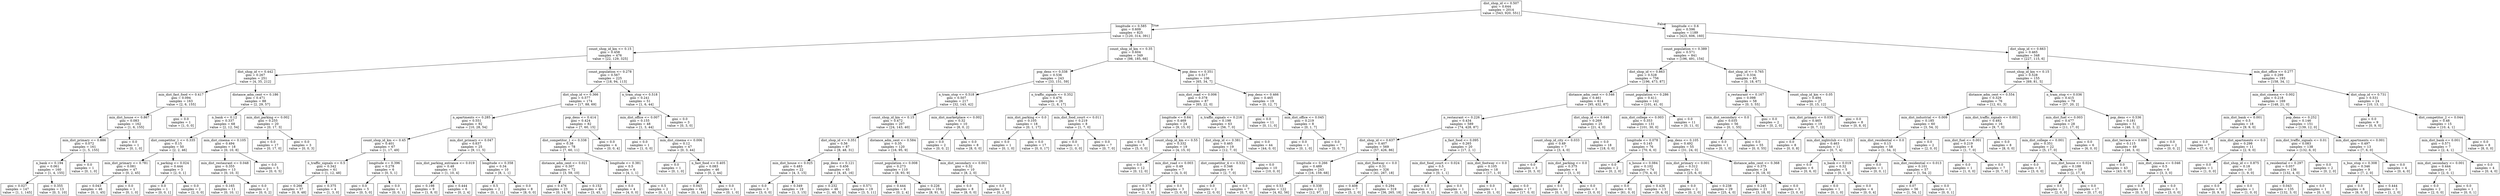 digraph Tree {
node [shape=box] ;
0 [label="dist_shop_id <= 0.507\ngini = 0.644\nsamples = 2014\nvalue = [543, 920, 551]"] ;
1 [label="longitude <= 0.585\ngini = 0.609\nsamples = 825\nvalue = [120, 314, 391]"] ;
0 -> 1 [labeldistance=2.5, labelangle=45, headlabel="True"] ;
2 [label="count_shop_id_km <= 0.15\ngini = 0.458\nsamples = 476\nvalue = [22, 129, 325]"] ;
1 -> 2 ;
3 [label="dist_shop_id <= 0.442\ngini = 0.267\nsamples = 251\nvalue = [4, 35, 212]"] ;
2 -> 3 ;
4 [label="min_dist_fast_food <= 0.417\ngini = 0.094\nsamples = 163\nvalue = [2, 6, 155]"] ;
3 -> 4 ;
5 [label="min_dist_house <= 0.867\ngini = 0.083\nsamples = 162\nvalue = [1, 6, 155]"] ;
4 -> 5 ;
6 [label="min_dist_primary <= 0.886\ngini = 0.072\nsamples = 161\nvalue = [1, 5, 155]"] ;
5 -> 6 ;
7 [label="n_bank <= 0.194\ngini = 0.061\nsamples = 160\nvalue = [1, 4, 155]"] ;
6 -> 7 ;
8 [label="gini = 0.027\nsamples = 147\nvalue = [1, 1, 145]"] ;
7 -> 8 ;
9 [label="gini = 0.355\nsamples = 13\nvalue = [0, 3, 10]"] ;
7 -> 9 ;
10 [label="gini = 0.0\nsamples = 1\nvalue = [0, 1, 0]"] ;
6 -> 10 ;
11 [label="gini = 0.0\nsamples = 1\nvalue = [0, 1, 0]"] ;
5 -> 11 ;
12 [label="gini = 0.0\nsamples = 1\nvalue = [1, 0, 0]"] ;
4 -> 12 ;
13 [label="distance_adm_cent <= 0.186\ngini = 0.471\nsamples = 88\nvalue = [2, 29, 57]"] ;
3 -> 13 ;
14 [label="n_bank <= 0.12\ngini = 0.337\nsamples = 68\nvalue = [2, 12, 54]"] ;
13 -> 14 ;
15 [label="dist_competitor_1 <= 0.335\ngini = 0.15\nsamples = 50\nvalue = [2, 2, 46]"] ;
14 -> 15 ;
16 [label="min_dist_primary <= 0.781\ngini = 0.081\nsamples = 47\nvalue = [0, 2, 45]"] ;
15 -> 16 ;
17 [label="gini = 0.043\nsamples = 46\nvalue = [0, 1, 45]"] ;
16 -> 17 ;
18 [label="gini = 0.0\nsamples = 1\nvalue = [0, 1, 0]"] ;
16 -> 18 ;
19 [label="n_parking <= 0.024\ngini = 0.444\nsamples = 3\nvalue = [2, 0, 1]"] ;
15 -> 19 ;
20 [label="gini = 0.0\nsamples = 1\nvalue = [0, 0, 1]"] ;
19 -> 20 ;
21 [label="gini = 0.0\nsamples = 2\nvalue = [2, 0, 0]"] ;
19 -> 21 ;
22 [label="min_dist_cinema <= 0.105\ngini = 0.494\nsamples = 18\nvalue = [0, 10, 8]"] ;
14 -> 22 ;
23 [label="min_dist_restaurant <= 0.048\ngini = 0.355\nsamples = 13\nvalue = [0, 10, 3]"] ;
22 -> 23 ;
24 [label="gini = 0.165\nsamples = 11\nvalue = [0, 10, 1]"] ;
23 -> 24 ;
25 [label="gini = 0.0\nsamples = 2\nvalue = [0, 0, 2]"] ;
23 -> 25 ;
26 [label="gini = 0.0\nsamples = 5\nvalue = [0, 0, 5]"] ;
22 -> 26 ;
27 [label="min_dist_parking <= 0.002\ngini = 0.255\nsamples = 20\nvalue = [0, 17, 3]"] ;
13 -> 27 ;
28 [label="gini = 0.0\nsamples = 17\nvalue = [0, 17, 0]"] ;
27 -> 28 ;
29 [label="gini = 0.0\nsamples = 3\nvalue = [0, 0, 3]"] ;
27 -> 29 ;
30 [label="count_population <= 0.278\ngini = 0.567\nsamples = 225\nvalue = [18, 94, 113]"] ;
2 -> 30 ;
31 [label="dist_shop_id <= 0.366\ngini = 0.577\nsamples = 174\nvalue = [17, 88, 69]"] ;
30 -> 31 ;
32 [label="n_apartments <= 0.285\ngini = 0.551\nsamples = 92\nvalue = [10, 28, 54]"] ;
31 -> 32 ;
33 [label="count_shop_id_km <= 0.45\ngini = 0.401\nsamples = 67\nvalue = [1, 17, 49]"] ;
32 -> 33 ;
34 [label="n_traffic_signals <= 0.5\ngini = 0.342\nsamples = 61\nvalue = [1, 12, 48]"] ;
33 -> 34 ;
35 [label="gini = 0.266\nsamples = 57\nvalue = [0, 9, 48]"] ;
34 -> 35 ;
36 [label="gini = 0.375\nsamples = 4\nvalue = [1, 3, 0]"] ;
34 -> 36 ;
37 [label="longitude <= 0.396\ngini = 0.278\nsamples = 6\nvalue = [0, 5, 1]"] ;
33 -> 37 ;
38 [label="gini = 0.0\nsamples = 5\nvalue = [0, 5, 0]"] ;
37 -> 38 ;
39 [label="gini = 0.0\nsamples = 1\nvalue = [0, 0, 1]"] ;
37 -> 39 ;
40 [label="min_dist_primary <= 0.047\ngini = 0.637\nsamples = 25\nvalue = [9, 11, 5]"] ;
32 -> 40 ;
41 [label="min_dist_parking_entrance <= 0.019\ngini = 0.48\nsamples = 15\nvalue = [1, 10, 4]"] ;
40 -> 41 ;
42 [label="gini = 0.198\nsamples = 9\nvalue = [1, 8, 0]"] ;
41 -> 42 ;
43 [label="gini = 0.444\nsamples = 6\nvalue = [0, 2, 4]"] ;
41 -> 43 ;
44 [label="longitude <= 0.358\ngini = 0.34\nsamples = 10\nvalue = [8, 1, 1]"] ;
40 -> 44 ;
45 [label="gini = 0.5\nsamples = 2\nvalue = [0, 1, 1]"] ;
44 -> 45 ;
46 [label="gini = 0.0\nsamples = 8\nvalue = [8, 0, 0]"] ;
44 -> 46 ;
47 [label="pop_dens <= 0.414\ngini = 0.424\nsamples = 82\nvalue = [7, 60, 15]"] ;
31 -> 47 ;
48 [label="dist_competitor_1 <= 0.338\ngini = 0.38\nsamples = 78\nvalue = [7, 60, 11]"] ;
47 -> 48 ;
49 [label="distance_adm_cent <= 0.021\ngini = 0.307\nsamples = 72\nvalue = [3, 59, 10]"] ;
48 -> 49 ;
50 [label="gini = 0.476\nsamples = 23\nvalue = [0, 14, 9]"] ;
49 -> 50 ;
51 [label="gini = 0.152\nsamples = 49\nvalue = [3, 45, 1]"] ;
49 -> 51 ;
52 [label="longitude <= 0.381\ngini = 0.5\nsamples = 6\nvalue = [4, 1, 1]"] ;
48 -> 52 ;
53 [label="gini = 0.0\nsamples = 4\nvalue = [4, 0, 0]"] ;
52 -> 53 ;
54 [label="gini = 0.5\nsamples = 2\nvalue = [0, 1, 1]"] ;
52 -> 54 ;
55 [label="gini = 0.0\nsamples = 4\nvalue = [0, 0, 4]"] ;
47 -> 55 ;
56 [label="n_tram_stop <= 0.518\ngini = 0.241\nsamples = 51\nvalue = [1, 6, 44]"] ;
30 -> 56 ;
57 [label="min_dist_office <= 0.007\ngini = 0.155\nsamples = 48\nvalue = [1, 3, 44]"] ;
56 -> 57 ;
58 [label="gini = 0.0\nsamples = 1\nvalue = [1, 0, 0]"] ;
57 -> 58 ;
59 [label="min_dist_cinema <= 0.006\ngini = 0.12\nsamples = 47\nvalue = [0, 3, 44]"] ;
57 -> 59 ;
60 [label="gini = 0.0\nsamples = 1\nvalue = [0, 1, 0]"] ;
59 -> 60 ;
61 [label="n_fast_food <= 0.405\ngini = 0.083\nsamples = 46\nvalue = [0, 2, 44]"] ;
59 -> 61 ;
62 [label="gini = 0.043\nsamples = 45\nvalue = [0, 1, 44]"] ;
61 -> 62 ;
63 [label="gini = 0.0\nsamples = 1\nvalue = [0, 1, 0]"] ;
61 -> 63 ;
64 [label="gini = 0.0\nsamples = 3\nvalue = [0, 3, 0]"] ;
56 -> 64 ;
65 [label="count_shop_id_km <= 0.35\ngini = 0.604\nsamples = 349\nvalue = [98, 185, 66]"] ;
1 -> 65 ;
66 [label="pop_dens <= 0.338\ngini = 0.536\nsamples = 243\nvalue = [33, 151, 59]"] ;
65 -> 66 ;
67 [label="n_tram_stop <= 0.518\ngini = 0.507\nsamples = 217\nvalue = [32, 143, 42]"] ;
66 -> 67 ;
68 [label="count_shop_id_km <= 0.15\ngini = 0.472\nsamples = 207\nvalue = [24, 143, 40]"] ;
67 -> 68 ;
69 [label="dist_shop_id <= 0.351\ngini = 0.56\nsamples = 87\nvalue = [8, 48, 31]"] ;
68 -> 69 ;
70 [label="min_dist_house <= 0.025\ngini = 0.483\nsamples = 22\nvalue = [4, 3, 15]"] ;
69 -> 70 ;
71 [label="gini = 0.0\nsamples = 3\nvalue = [3, 0, 0]"] ;
70 -> 71 ;
72 [label="gini = 0.349\nsamples = 19\nvalue = [1, 3, 15]"] ;
70 -> 72 ;
73 [label="pop_dens <= 0.121\ngini = 0.456\nsamples = 65\nvalue = [4, 45, 16]"] ;
69 -> 73 ;
74 [label="gini = 0.232\nsamples = 46\nvalue = [1, 40, 5]"] ;
73 -> 74 ;
75 [label="gini = 0.571\nsamples = 19\nvalue = [3, 5, 11]"] ;
73 -> 75 ;
76 [label="distance_adm_cent <= 0.584\ngini = 0.35\nsamples = 120\nvalue = [16, 95, 9]"] ;
68 -> 76 ;
77 [label="count_population <= 0.008\ngini = 0.273\nsamples = 110\nvalue = [8, 93, 9]"] ;
76 -> 77 ;
78 [label="gini = 0.444\nsamples = 6\nvalue = [0, 2, 4]"] ;
77 -> 78 ;
79 [label="gini = 0.226\nsamples = 104\nvalue = [8, 91, 5]"] ;
77 -> 79 ;
80 [label="min_dist_secondary <= 0.001\ngini = 0.32\nsamples = 10\nvalue = [8, 2, 0]"] ;
76 -> 80 ;
81 [label="gini = 0.0\nsamples = 8\nvalue = [8, 0, 0]"] ;
80 -> 81 ;
82 [label="gini = 0.0\nsamples = 2\nvalue = [0, 2, 0]"] ;
80 -> 82 ;
83 [label="min_dist_marketplace <= 0.002\ngini = 0.32\nsamples = 10\nvalue = [8, 0, 2]"] ;
67 -> 83 ;
84 [label="gini = 0.0\nsamples = 2\nvalue = [0, 0, 2]"] ;
83 -> 84 ;
85 [label="gini = 0.0\nsamples = 8\nvalue = [8, 0, 0]"] ;
83 -> 85 ;
86 [label="n_traffic_signals <= 0.352\ngini = 0.476\nsamples = 26\nvalue = [1, 8, 17]"] ;
66 -> 86 ;
87 [label="min_dist_parking <= 0.0\ngini = 0.105\nsamples = 18\nvalue = [0, 1, 17]"] ;
86 -> 87 ;
88 [label="gini = 0.0\nsamples = 1\nvalue = [0, 1, 0]"] ;
87 -> 88 ;
89 [label="gini = 0.0\nsamples = 17\nvalue = [0, 0, 17]"] ;
87 -> 89 ;
90 [label="min_dist_food_court <= 0.011\ngini = 0.219\nsamples = 8\nvalue = [1, 7, 0]"] ;
86 -> 90 ;
91 [label="gini = 0.0\nsamples = 1\nvalue = [1, 0, 0]"] ;
90 -> 91 ;
92 [label="gini = 0.0\nsamples = 7\nvalue = [0, 7, 0]"] ;
90 -> 92 ;
93 [label="pop_dens <= 0.351\ngini = 0.517\nsamples = 106\nvalue = [65, 34, 7]"] ;
65 -> 93 ;
94 [label="min_dist_road <= 0.006\ngini = 0.378\nsamples = 87\nvalue = [65, 22, 0]"] ;
93 -> 94 ;
95 [label="longitude <= 0.64\ngini = 0.469\nsamples = 24\nvalue = [9, 15, 0]"] ;
94 -> 95 ;
96 [label="gini = 0.0\nsamples = 5\nvalue = [5, 0, 0]"] ;
95 -> 96 ;
97 [label="count_shop_id_km <= 0.55\ngini = 0.332\nsamples = 19\nvalue = [4, 15, 0]"] ;
95 -> 97 ;
98 [label="gini = 0.0\nsamples = 12\nvalue = [0, 12, 0]"] ;
97 -> 98 ;
99 [label="min_dist_road <= 0.003\ngini = 0.49\nsamples = 7\nvalue = [4, 3, 0]"] ;
97 -> 99 ;
100 [label="gini = 0.375\nsamples = 4\nvalue = [1, 3, 0]"] ;
99 -> 100 ;
101 [label="gini = 0.0\nsamples = 3\nvalue = [3, 0, 0]"] ;
99 -> 101 ;
102 [label="n_traffic_signals <= 0.216\ngini = 0.198\nsamples = 63\nvalue = [56, 7, 0]"] ;
94 -> 102 ;
103 [label="dist_shop_id <= 0.381\ngini = 0.465\nsamples = 19\nvalue = [12, 7, 0]"] ;
102 -> 103 ;
104 [label="dist_competitor_4 <= 0.532\ngini = 0.346\nsamples = 9\nvalue = [2, 7, 0]"] ;
103 -> 104 ;
105 [label="gini = 0.0\nsamples = 2\nvalue = [2, 0, 0]"] ;
104 -> 105 ;
106 [label="gini = 0.0\nsamples = 7\nvalue = [0, 7, 0]"] ;
104 -> 106 ;
107 [label="gini = 0.0\nsamples = 10\nvalue = [10, 0, 0]"] ;
103 -> 107 ;
108 [label="gini = 0.0\nsamples = 44\nvalue = [44, 0, 0]"] ;
102 -> 108 ;
109 [label="pop_dens <= 0.466\ngini = 0.465\nsamples = 19\nvalue = [0, 12, 7]"] ;
93 -> 109 ;
110 [label="gini = 0.0\nsamples = 11\nvalue = [0, 11, 0]"] ;
109 -> 110 ;
111 [label="min_dist_office <= 0.045\ngini = 0.219\nsamples = 8\nvalue = [0, 1, 7]"] ;
109 -> 111 ;
112 [label="gini = 0.0\nsamples = 1\nvalue = [0, 1, 0]"] ;
111 -> 112 ;
113 [label="gini = 0.0\nsamples = 7\nvalue = [0, 0, 7]"] ;
111 -> 113 ;
114 [label="longitude <= 0.6\ngini = 0.596\nsamples = 1189\nvalue = [423, 606, 160]"] ;
0 -> 114 [labeldistance=2.5, labelangle=-45, headlabel="False"] ;
115 [label="count_population <= 0.389\ngini = 0.571\nsamples = 841\nvalue = [196, 491, 154]"] ;
114 -> 115 ;
116 [label="dist_shop_id <= 0.863\ngini = 0.528\nsamples = 756\nvalue = [196, 473, 87]"] ;
115 -> 116 ;
117 [label="distance_adm_cent <= 0.546\ngini = 0.461\nsamples = 614\nvalue = [95, 432, 87]"] ;
116 -> 117 ;
118 [label="n_restaurant <= 0.226\ngini = 0.434\nsamples = 589\nvalue = [74, 428, 87]"] ;
117 -> 118 ;
119 [label="dist_shop_id <= 0.637\ngini = 0.407\nsamples = 569\nvalue = [57, 426, 86]"] ;
118 -> 119 ;
120 [label="longitude <= 0.266\ngini = 0.489\nsamples = 243\nvalue = [16, 159, 68]"] ;
119 -> 120 ;
121 [label="gini = 0.53\nsamples = 122\nvalue = [4, 62, 56]"] ;
120 -> 121 ;
122 [label="gini = 0.338\nsamples = 121\nvalue = [12, 97, 12]"] ;
120 -> 122 ;
123 [label="min_dist_footway <= 0.0\ngini = 0.31\nsamples = 326\nvalue = [41, 267, 18]"] ;
119 -> 123 ;
124 [label="gini = 0.408\nsamples = 7\nvalue = [5, 2, 0]"] ;
123 -> 124 ;
125 [label="gini = 0.294\nsamples = 319\nvalue = [36, 265, 18]"] ;
123 -> 125 ;
126 [label="n_fast_food <= 0.095\ngini = 0.265\nsamples = 20\nvalue = [17, 2, 1]"] ;
118 -> 126 ;
127 [label="min_dist_food_court <= 0.024\ngini = 0.5\nsamples = 2\nvalue = [0, 1, 1]"] ;
126 -> 127 ;
128 [label="gini = 0.0\nsamples = 1\nvalue = [0, 0, 1]"] ;
127 -> 128 ;
129 [label="gini = 0.0\nsamples = 1\nvalue = [0, 1, 0]"] ;
127 -> 129 ;
130 [label="min_dist_footway <= 0.0\ngini = 0.105\nsamples = 18\nvalue = [17, 1, 0]"] ;
126 -> 130 ;
131 [label="gini = 0.0\nsamples = 1\nvalue = [0, 1, 0]"] ;
130 -> 131 ;
132 [label="gini = 0.0\nsamples = 17\nvalue = [17, 0, 0]"] ;
130 -> 132 ;
133 [label="dist_shop_id <= 0.646\ngini = 0.269\nsamples = 25\nvalue = [21, 4, 0]"] ;
117 -> 133 ;
134 [label="count_shop_id_city <= 0.033\ngini = 0.49\nsamples = 7\nvalue = [3, 4, 0]"] ;
133 -> 134 ;
135 [label="gini = 0.0\nsamples = 3\nvalue = [0, 3, 0]"] ;
134 -> 135 ;
136 [label="min_dist_parking <= 0.0\ngini = 0.375\nsamples = 4\nvalue = [3, 1, 0]"] ;
134 -> 136 ;
137 [label="gini = 0.0\nsamples = 1\nvalue = [0, 1, 0]"] ;
136 -> 137 ;
138 [label="gini = 0.0\nsamples = 3\nvalue = [3, 0, 0]"] ;
136 -> 138 ;
139 [label="gini = 0.0\nsamples = 18\nvalue = [18, 0, 0]"] ;
133 -> 139 ;
140 [label="count_population <= 0.286\ngini = 0.411\nsamples = 142\nvalue = [101, 41, 0]"] ;
116 -> 140 ;
141 [label="min_dist_college <= 0.003\ngini = 0.353\nsamples = 131\nvalue = [101, 30, 0]"] ;
140 -> 141 ;
142 [label="longitude <= 0.078\ngini = 0.145\nsamples = 76\nvalue = [70, 6, 0]"] ;
141 -> 142 ;
143 [label="gini = 0.0\nsamples = 2\nvalue = [0, 2, 0]"] ;
142 -> 143 ;
144 [label="n_house <= 0.084\ngini = 0.102\nsamples = 74\nvalue = [70, 4, 0]"] ;
142 -> 144 ;
145 [label="gini = 0.0\nsamples = 61\nvalue = [61, 0, 0]"] ;
144 -> 145 ;
146 [label="gini = 0.426\nsamples = 13\nvalue = [9, 4, 0]"] ;
144 -> 146 ;
147 [label="pop_dens <= 0.105\ngini = 0.492\nsamples = 55\nvalue = [31, 24, 0]"] ;
141 -> 147 ;
148 [label="min_dist_primary <= 0.001\ngini = 0.312\nsamples = 31\nvalue = [25, 6, 0]"] ;
147 -> 148 ;
149 [label="gini = 0.0\nsamples = 2\nvalue = [0, 2, 0]"] ;
148 -> 149 ;
150 [label="gini = 0.238\nsamples = 29\nvalue = [25, 4, 0]"] ;
148 -> 150 ;
151 [label="distance_adm_cent <= 0.368\ngini = 0.375\nsamples = 24\nvalue = [6, 18, 0]"] ;
147 -> 151 ;
152 [label="gini = 0.245\nsamples = 21\nvalue = [3, 18, 0]"] ;
151 -> 152 ;
153 [label="gini = 0.0\nsamples = 3\nvalue = [3, 0, 0]"] ;
151 -> 153 ;
154 [label="gini = 0.0\nsamples = 11\nvalue = [0, 11, 0]"] ;
140 -> 154 ;
155 [label="dist_shop_id <= 0.765\ngini = 0.334\nsamples = 85\nvalue = [0, 18, 67]"] ;
115 -> 155 ;
156 [label="n_restaurant <= 0.167\ngini = 0.098\nsamples = 58\nvalue = [0, 3, 55]"] ;
155 -> 156 ;
157 [label="min_dist_secondary <= 0.0\ngini = 0.035\nsamples = 56\nvalue = [0, 1, 55]"] ;
156 -> 157 ;
158 [label="gini = 0.0\nsamples = 1\nvalue = [0, 1, 0]"] ;
157 -> 158 ;
159 [label="gini = 0.0\nsamples = 55\nvalue = [0, 0, 55]"] ;
157 -> 159 ;
160 [label="gini = 0.0\nsamples = 2\nvalue = [0, 2, 0]"] ;
156 -> 160 ;
161 [label="count_shop_id_km <= 0.05\ngini = 0.494\nsamples = 27\nvalue = [0, 15, 12]"] ;
155 -> 161 ;
162 [label="min_dist_primary <= 0.035\ngini = 0.465\nsamples = 19\nvalue = [0, 7, 12]"] ;
161 -> 162 ;
163 [label="gini = 0.0\nsamples = 8\nvalue = [0, 0, 8]"] ;
162 -> 163 ;
164 [label="min_dist_nightclub <= 0.233\ngini = 0.463\nsamples = 11\nvalue = [0, 7, 4]"] ;
162 -> 164 ;
165 [label="gini = 0.0\nsamples = 6\nvalue = [0, 6, 0]"] ;
164 -> 165 ;
166 [label="n_bank <= 0.019\ngini = 0.32\nsamples = 5\nvalue = [0, 1, 4]"] ;
164 -> 166 ;
167 [label="gini = 0.0\nsamples = 1\nvalue = [0, 1, 0]"] ;
166 -> 167 ;
168 [label="gini = 0.0\nsamples = 4\nvalue = [0, 0, 4]"] ;
166 -> 168 ;
169 [label="gini = 0.0\nsamples = 8\nvalue = [0, 8, 0]"] ;
161 -> 169 ;
170 [label="dist_shop_id <= 0.663\ngini = 0.465\nsamples = 348\nvalue = [227, 115, 6]"] ;
114 -> 170 ;
171 [label="count_shop_id_km <= 0.15\ngini = 0.528\nsamples = 155\nvalue = [69, 81, 5]"] ;
170 -> 171 ;
172 [label="distance_adm_cent <= 0.554\ngini = 0.329\nsamples = 76\nvalue = [12, 61, 3]"] ;
171 -> 172 ;
173 [label="min_dist_industrial <= 0.009\ngini = 0.185\nsamples = 60\nvalue = [3, 54, 3]"] ;
172 -> 173 ;
174 [label="min_dist_residential <= 0.0\ngini = 0.13\nsamples = 58\nvalue = [1, 54, 3]"] ;
173 -> 174 ;
175 [label="gini = 0.0\nsamples = 1\nvalue = [0, 0, 1]"] ;
174 -> 175 ;
176 [label="min_dist_residential <= 0.013\ngini = 0.101\nsamples = 57\nvalue = [1, 54, 2]"] ;
174 -> 176 ;
177 [label="gini = 0.07\nsamples = 56\nvalue = [1, 54, 1]"] ;
176 -> 177 ;
178 [label="gini = 0.0\nsamples = 1\nvalue = [0, 0, 1]"] ;
176 -> 178 ;
179 [label="gini = 0.0\nsamples = 2\nvalue = [2, 0, 0]"] ;
173 -> 179 ;
180 [label="min_dist_traffic_signals <= 0.001\ngini = 0.492\nsamples = 16\nvalue = [9, 7, 0]"] ;
172 -> 180 ;
181 [label="min_dist_fuel <= 0.001\ngini = 0.219\nsamples = 8\nvalue = [1, 7, 0]"] ;
180 -> 181 ;
182 [label="gini = 0.0\nsamples = 1\nvalue = [1, 0, 0]"] ;
181 -> 182 ;
183 [label="gini = 0.0\nsamples = 7\nvalue = [0, 7, 0]"] ;
181 -> 183 ;
184 [label="gini = 0.0\nsamples = 8\nvalue = [8, 0, 0]"] ;
180 -> 184 ;
185 [label="n_tram_stop <= 0.036\ngini = 0.415\nsamples = 79\nvalue = [57, 20, 2]"] ;
171 -> 185 ;
186 [label="min_dist_fuel <= 0.003\ngini = 0.477\nsamples = 28\nvalue = [11, 17, 0]"] ;
185 -> 186 ;
187 [label="min_dist_college <= 0.001\ngini = 0.351\nsamples = 22\nvalue = [5, 17, 0]"] ;
186 -> 187 ;
188 [label="gini = 0.0\nsamples = 3\nvalue = [3, 0, 0]"] ;
187 -> 188 ;
189 [label="min_dist_house <= 0.024\ngini = 0.188\nsamples = 19\nvalue = [2, 17, 0]"] ;
187 -> 189 ;
190 [label="gini = 0.0\nsamples = 2\nvalue = [2, 0, 0]"] ;
189 -> 190 ;
191 [label="gini = 0.0\nsamples = 17\nvalue = [0, 17, 0]"] ;
189 -> 191 ;
192 [label="gini = 0.0\nsamples = 6\nvalue = [6, 0, 0]"] ;
186 -> 192 ;
193 [label="pop_dens <= 0.536\ngini = 0.181\nsamples = 51\nvalue = [46, 3, 2]"] ;
185 -> 193 ;
194 [label="min_dist_terrace <= 0.606\ngini = 0.115\nsamples = 49\nvalue = [46, 3, 0]"] ;
193 -> 194 ;
195 [label="gini = 0.0\nsamples = 43\nvalue = [43, 0, 0]"] ;
194 -> 195 ;
196 [label="min_dist_cinema <= 0.046\ngini = 0.5\nsamples = 6\nvalue = [3, 3, 0]"] ;
194 -> 196 ;
197 [label="gini = 0.0\nsamples = 3\nvalue = [0, 3, 0]"] ;
196 -> 197 ;
198 [label="gini = 0.0\nsamples = 3\nvalue = [3, 0, 0]"] ;
196 -> 198 ;
199 [label="gini = 0.0\nsamples = 2\nvalue = [0, 0, 2]"] ;
193 -> 199 ;
200 [label="min_dist_office <= 0.277\ngini = 0.299\nsamples = 193\nvalue = [158, 34, 1]"] ;
170 -> 200 ;
201 [label="min_dist_cinema <= 0.002\ngini = 0.218\nsamples = 169\nvalue = [148, 21, 0]"] ;
200 -> 201 ;
202 [label="min_dist_bank <= 0.001\ngini = 0.5\nsamples = 18\nvalue = [9, 9, 0]"] ;
201 -> 202 ;
203 [label="gini = 0.0\nsamples = 7\nvalue = [7, 0, 0]"] ;
202 -> 203 ;
204 [label="min_dist_apartments <= 0.0\ngini = 0.298\nsamples = 11\nvalue = [2, 9, 0]"] ;
202 -> 204 ;
205 [label="gini = 0.0\nsamples = 1\nvalue = [1, 0, 0]"] ;
204 -> 205 ;
206 [label="dist_shop_id <= 0.875\ngini = 0.18\nsamples = 10\nvalue = [1, 9, 0]"] ;
204 -> 206 ;
207 [label="gini = 0.0\nsamples = 9\nvalue = [0, 9, 0]"] ;
206 -> 207 ;
208 [label="gini = 0.0\nsamples = 1\nvalue = [1, 0, 0]"] ;
206 -> 208 ;
209 [label="pop_dens <= 0.252\ngini = 0.146\nsamples = 151\nvalue = [139, 12, 0]"] ;
201 -> 209 ;
210 [label="min_dist_traffic_signals <= 0.01\ngini = 0.083\nsamples = 138\nvalue = [132, 6, 0]"] ;
209 -> 210 ;
211 [label="n_residential <= 0.297\ngini = 0.057\nsamples = 136\nvalue = [132, 4, 0]"] ;
210 -> 211 ;
212 [label="gini = 0.043\nsamples = 135\nvalue = [132, 3, 0]"] ;
211 -> 212 ;
213 [label="gini = 0.0\nsamples = 1\nvalue = [0, 1, 0]"] ;
211 -> 213 ;
214 [label="gini = 0.0\nsamples = 2\nvalue = [0, 2, 0]"] ;
210 -> 214 ;
215 [label="min_dist_apartments <= 0.001\ngini = 0.497\nsamples = 13\nvalue = [7, 6, 0]"] ;
209 -> 215 ;
216 [label="n_bus_stop <= 0.308\ngini = 0.346\nsamples = 9\nvalue = [7, 2, 0]"] ;
215 -> 216 ;
217 [label="gini = 0.0\nsamples = 6\nvalue = [6, 0, 0]"] ;
216 -> 217 ;
218 [label="gini = 0.444\nsamples = 3\nvalue = [1, 2, 0]"] ;
216 -> 218 ;
219 [label="gini = 0.0\nsamples = 4\nvalue = [0, 4, 0]"] ;
215 -> 219 ;
220 [label="dist_shop_id <= 0.731\ngini = 0.531\nsamples = 24\nvalue = [10, 13, 1]"] ;
200 -> 220 ;
221 [label="gini = 0.0\nsamples = 9\nvalue = [0, 9, 0]"] ;
220 -> 221 ;
222 [label="dist_competitor_2 <= 0.044\ngini = 0.48\nsamples = 15\nvalue = [10, 4, 1]"] ;
220 -> 222 ;
223 [label="min_dist_bank <= 0.001\ngini = 0.571\nsamples = 7\nvalue = [2, 4, 1]"] ;
222 -> 223 ;
224 [label="min_dist_secondary <= 0.001\ngini = 0.444\nsamples = 3\nvalue = [2, 0, 1]"] ;
223 -> 224 ;
225 [label="gini = 0.0\nsamples = 2\nvalue = [2, 0, 0]"] ;
224 -> 225 ;
226 [label="gini = 0.0\nsamples = 1\nvalue = [0, 0, 1]"] ;
224 -> 226 ;
227 [label="gini = 0.0\nsamples = 4\nvalue = [0, 4, 0]"] ;
223 -> 227 ;
228 [label="gini = 0.0\nsamples = 8\nvalue = [8, 0, 0]"] ;
222 -> 228 ;
}
